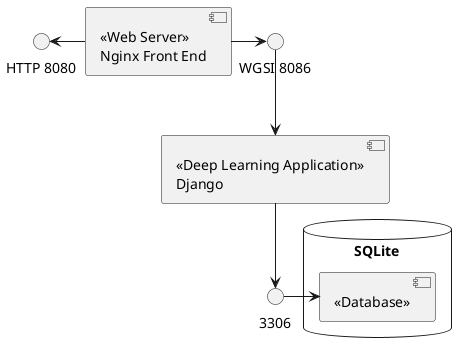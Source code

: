@startuml

[<<Web Server>>\nNginx Front End] as Nginx
[<<Deep Learning Application>>\nDjango] as Django
database "SQLite" {
 [<<Database>>] as DB
}
interface "HTTP 8080" as HTTP
interface "WGSI 8086" as DjServer
interface "3306" as DBPort
Nginx -left-> HTTP
Nginx -right-> DjServer
DjServer -down-> Django
Django -down-> DBPort
DBPort -right-> DB

@enduml
